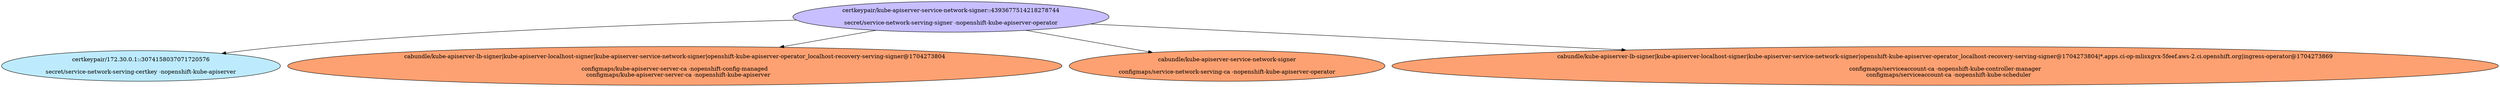digraph "Local Certificate" {
  // Node definitions.
  3 [
    label="certkeypair/kube-apiserver-service-network-signer::4393677514218278744\n\nsecret/service-network-serving-signer -nopenshift-kube-apiserver-operator\n"
    style=filled
    fillcolor="#c7bfff"
  ];
  4 [
    label="certkeypair/172.30.0.1::3074158037071720576\n\nsecret/service-network-serving-certkey -nopenshift-kube-apiserver\n"
    style=filled
    fillcolor="#bdebfd"
  ];
  12 [
    label="cabundle/kube-apiserver-lb-signer|kube-apiserver-localhost-signer|kube-apiserver-service-network-signer|openshift-kube-apiserver-operator_localhost-recovery-serving-signer@1704273804\n\nconfigmaps/kube-apiserver-server-ca -nopenshift-config-managed\n    configmaps/kube-apiserver-server-ca -nopenshift-kube-apiserver\n"
    style=filled
    fillcolor="#fda172"
  ];
  14 [
    label="cabundle/kube-apiserver-service-network-signer\n\nconfigmaps/service-network-serving-ca -nopenshift-kube-apiserver-operator\n"
    style=filled
    fillcolor="#fda172"
  ];
  16 [
    label="cabundle/kube-apiserver-lb-signer|kube-apiserver-localhost-signer|kube-apiserver-service-network-signer|openshift-kube-apiserver-operator_localhost-recovery-serving-signer@1704273804|*.apps.ci-op-mlisxgvx-5feef.aws-2.ci.openshift.org|ingress-operator@1704273869\n\nconfigmaps/serviceaccount-ca -nopenshift-kube-controller-manager\n    configmaps/serviceaccount-ca -nopenshift-kube-scheduler\n"
    style=filled
    fillcolor="#fda172"
  ];

  // Edge definitions.
  3 -> 4;
  3 -> 12;
  3 -> 14;
  3 -> 16;
}